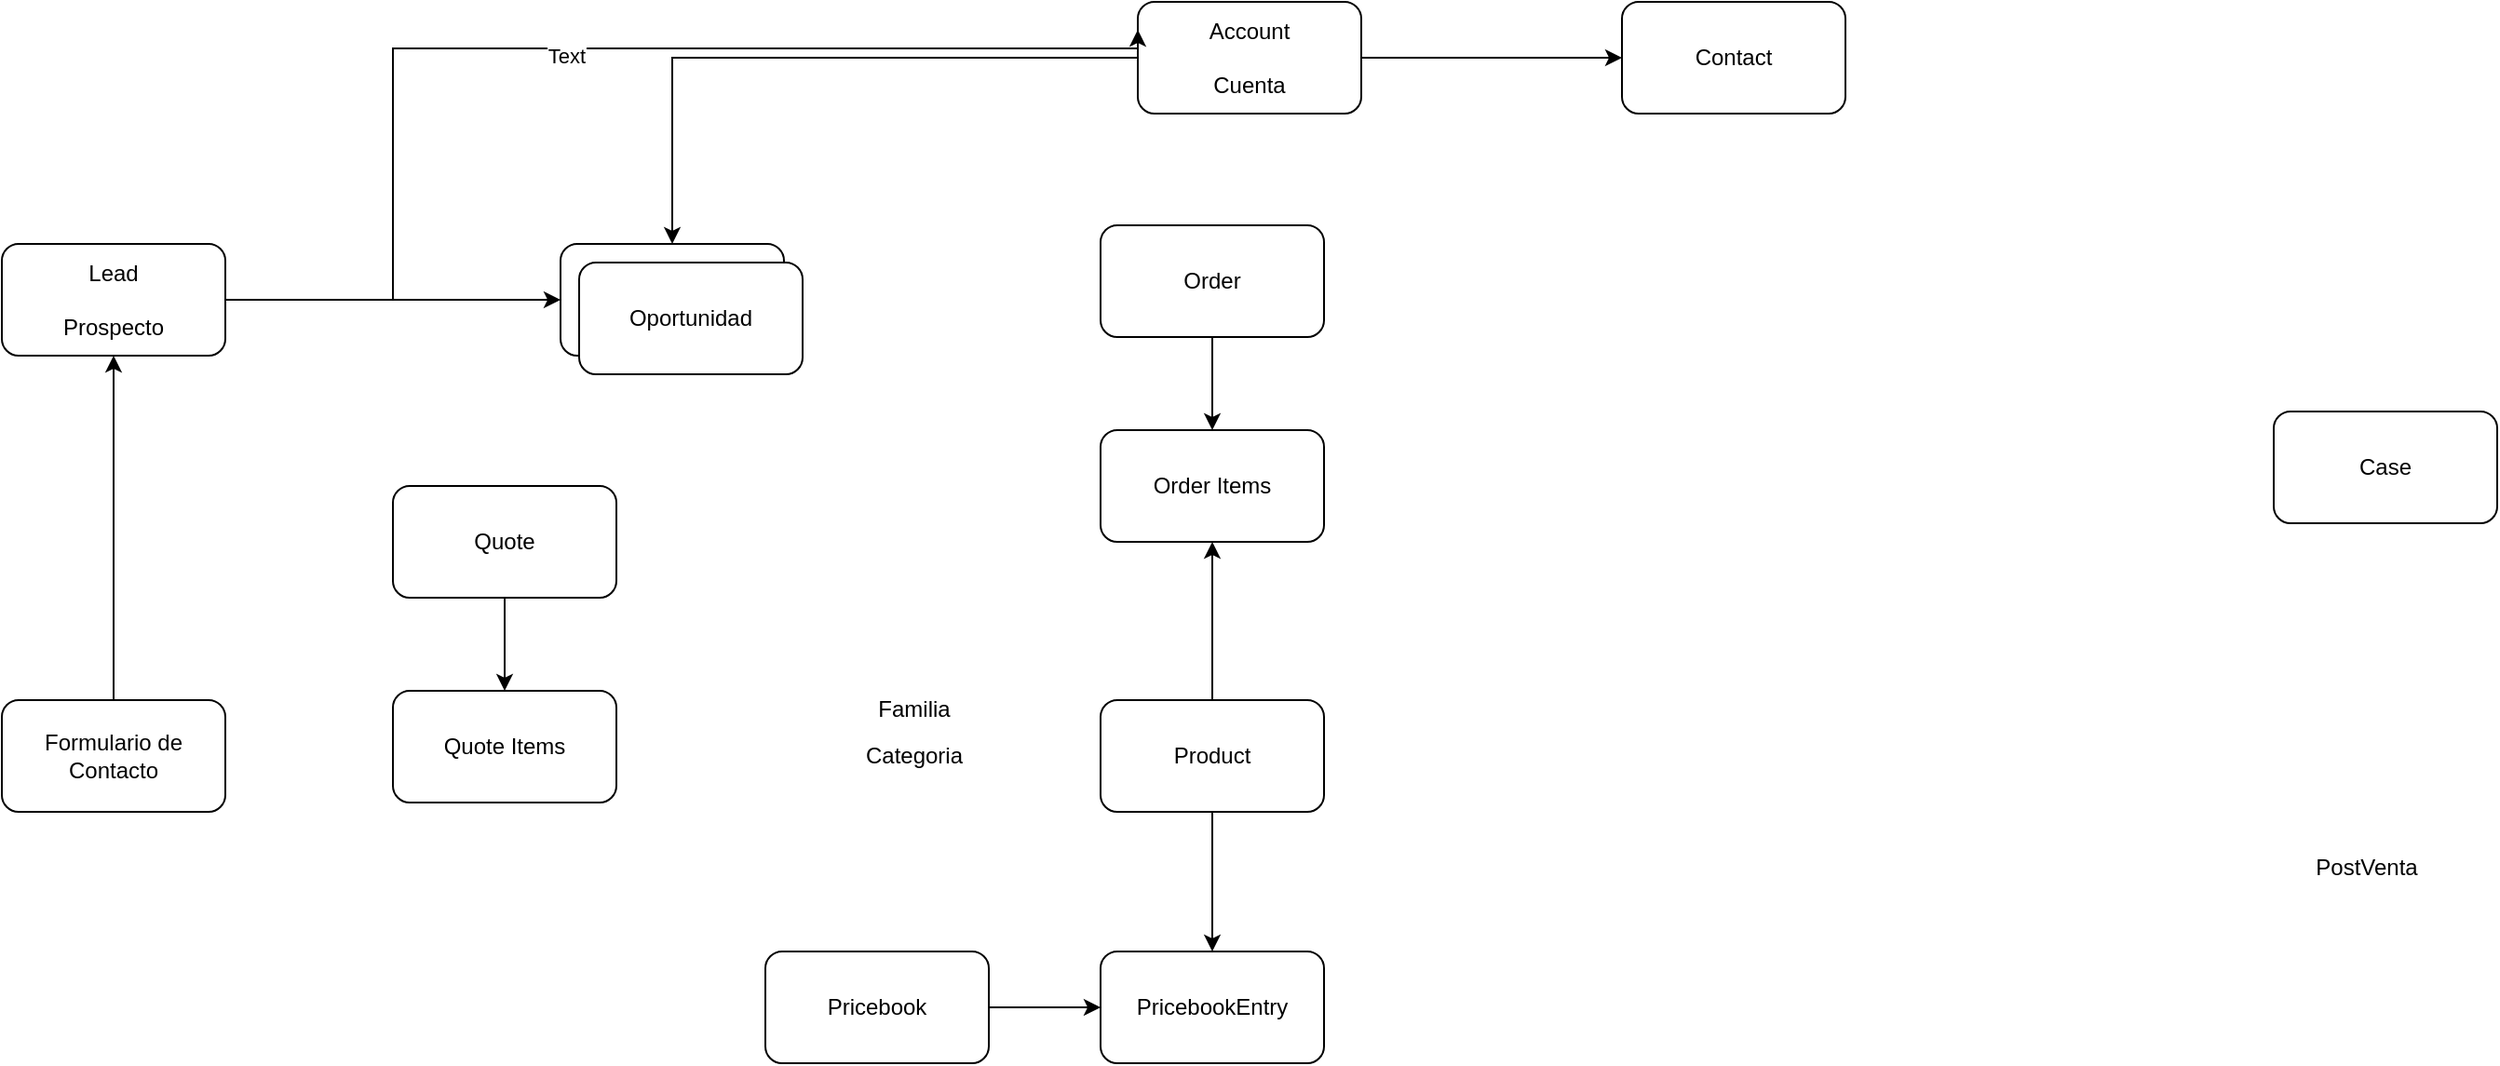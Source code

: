 <mxfile version="24.0.4" type="device" pages="2">
  <diagram name="Página-1" id="sfqkgukgF_7-WQ9TJyrs">
    <mxGraphModel dx="1778" dy="483" grid="1" gridSize="10" guides="1" tooltips="1" connect="1" arrows="1" fold="1" page="1" pageScale="1" pageWidth="827" pageHeight="1169" math="0" shadow="0">
      <root>
        <mxCell id="0" />
        <mxCell id="1" parent="0" />
        <mxCell id="iU9K0r4vA2b6dFg2bAvG-20" style="edgeStyle=orthogonalEdgeStyle;rounded=0;orthogonalLoop=1;jettySize=auto;html=1;" edge="1" parent="1" source="iU9K0r4vA2b6dFg2bAvG-3" target="iU9K0r4vA2b6dFg2bAvG-12">
          <mxGeometry relative="1" as="geometry" />
        </mxCell>
        <mxCell id="iU9K0r4vA2b6dFg2bAvG-21" style="edgeStyle=orthogonalEdgeStyle;rounded=0;orthogonalLoop=1;jettySize=auto;html=1;" edge="1" parent="1" source="iU9K0r4vA2b6dFg2bAvG-3" target="iU9K0r4vA2b6dFg2bAvG-4">
          <mxGeometry relative="1" as="geometry" />
        </mxCell>
        <mxCell id="iU9K0r4vA2b6dFg2bAvG-3" value="Account&lt;br&gt;&lt;br&gt;Cuenta" style="rounded=1;whiteSpace=wrap;html=1;" vertex="1" parent="1">
          <mxGeometry x="160" y="60" width="120" height="60" as="geometry" />
        </mxCell>
        <mxCell id="iU9K0r4vA2b6dFg2bAvG-4" value="Contact" style="rounded=1;whiteSpace=wrap;html=1;" vertex="1" parent="1">
          <mxGeometry x="420" y="60" width="120" height="60" as="geometry" />
        </mxCell>
        <mxCell id="iU9K0r4vA2b6dFg2bAvG-5" value="Case" style="rounded=1;whiteSpace=wrap;html=1;" vertex="1" parent="1">
          <mxGeometry x="770" y="280" width="120" height="60" as="geometry" />
        </mxCell>
        <mxCell id="iU9K0r4vA2b6dFg2bAvG-7" value="Order Items" style="rounded=1;whiteSpace=wrap;html=1;" vertex="1" parent="1">
          <mxGeometry x="140" y="290" width="120" height="60" as="geometry" />
        </mxCell>
        <mxCell id="iU9K0r4vA2b6dFg2bAvG-8" value="Familia" style="text;html=1;align=center;verticalAlign=middle;whiteSpace=wrap;rounded=0;" vertex="1" parent="1">
          <mxGeometry x="10" y="425" width="60" height="30" as="geometry" />
        </mxCell>
        <mxCell id="iU9K0r4vA2b6dFg2bAvG-9" value="PostVenta" style="text;html=1;align=center;verticalAlign=middle;whiteSpace=wrap;rounded=0;" vertex="1" parent="1">
          <mxGeometry x="790" y="510" width="60" height="30" as="geometry" />
        </mxCell>
        <mxCell id="iU9K0r4vA2b6dFg2bAvG-14" style="edgeStyle=orthogonalEdgeStyle;rounded=0;orthogonalLoop=1;jettySize=auto;html=1;" edge="1" parent="1" source="iU9K0r4vA2b6dFg2bAvG-11" target="iU9K0r4vA2b6dFg2bAvG-12">
          <mxGeometry relative="1" as="geometry" />
        </mxCell>
        <mxCell id="iU9K0r4vA2b6dFg2bAvG-18" style="edgeStyle=orthogonalEdgeStyle;rounded=0;orthogonalLoop=1;jettySize=auto;html=1;entryX=0;entryY=0.25;entryDx=0;entryDy=0;" edge="1" parent="1" source="iU9K0r4vA2b6dFg2bAvG-11" target="iU9K0r4vA2b6dFg2bAvG-3">
          <mxGeometry relative="1" as="geometry">
            <Array as="points">
              <mxPoint x="-240" y="220" />
              <mxPoint x="-240" y="85" />
            </Array>
          </mxGeometry>
        </mxCell>
        <mxCell id="iU9K0r4vA2b6dFg2bAvG-19" value="Text" style="edgeLabel;html=1;align=center;verticalAlign=middle;resizable=0;points=[];" vertex="1" connectable="0" parent="iU9K0r4vA2b6dFg2bAvG-18">
          <mxGeometry x="0.001" y="-4" relative="1" as="geometry">
            <mxPoint as="offset" />
          </mxGeometry>
        </mxCell>
        <mxCell id="iU9K0r4vA2b6dFg2bAvG-11" value="Lead&lt;br&gt;&lt;br&gt;Prospecto" style="rounded=1;whiteSpace=wrap;html=1;" vertex="1" parent="1">
          <mxGeometry x="-450" y="190" width="120" height="60" as="geometry" />
        </mxCell>
        <mxCell id="iU9K0r4vA2b6dFg2bAvG-12" value="Oportunidad" style="rounded=1;whiteSpace=wrap;html=1;" vertex="1" parent="1">
          <mxGeometry x="-150" y="190" width="120" height="60" as="geometry" />
        </mxCell>
        <mxCell id="iU9K0r4vA2b6dFg2bAvG-17" style="edgeStyle=orthogonalEdgeStyle;rounded=0;orthogonalLoop=1;jettySize=auto;html=1;" edge="1" parent="1" source="iU9K0r4vA2b6dFg2bAvG-16" target="iU9K0r4vA2b6dFg2bAvG-11">
          <mxGeometry relative="1" as="geometry" />
        </mxCell>
        <mxCell id="iU9K0r4vA2b6dFg2bAvG-16" value="Formulario de Contacto" style="rounded=1;whiteSpace=wrap;html=1;" vertex="1" parent="1">
          <mxGeometry x="-450" y="435" width="120" height="60" as="geometry" />
        </mxCell>
        <mxCell id="iU9K0r4vA2b6dFg2bAvG-26" style="edgeStyle=orthogonalEdgeStyle;rounded=0;orthogonalLoop=1;jettySize=auto;html=1;" edge="1" parent="1" source="iU9K0r4vA2b6dFg2bAvG-23" target="iU9K0r4vA2b6dFg2bAvG-7">
          <mxGeometry relative="1" as="geometry" />
        </mxCell>
        <mxCell id="iU9K0r4vA2b6dFg2bAvG-23" value="Order" style="rounded=1;whiteSpace=wrap;html=1;" vertex="1" parent="1">
          <mxGeometry x="140" y="180" width="120" height="60" as="geometry" />
        </mxCell>
        <mxCell id="iU9K0r4vA2b6dFg2bAvG-24" value="Oportunidad" style="rounded=1;whiteSpace=wrap;html=1;" vertex="1" parent="1">
          <mxGeometry x="-140" y="200" width="120" height="60" as="geometry" />
        </mxCell>
        <mxCell id="iU9K0r4vA2b6dFg2bAvG-27" style="edgeStyle=orthogonalEdgeStyle;rounded=0;orthogonalLoop=1;jettySize=auto;html=1;" edge="1" parent="1" source="iU9K0r4vA2b6dFg2bAvG-25" target="iU9K0r4vA2b6dFg2bAvG-7">
          <mxGeometry relative="1" as="geometry" />
        </mxCell>
        <mxCell id="YGT46vRzzjr9iY_rP2uN-2" style="edgeStyle=orthogonalEdgeStyle;rounded=0;orthogonalLoop=1;jettySize=auto;html=1;" edge="1" parent="1" source="iU9K0r4vA2b6dFg2bAvG-25" target="GXU8a2Y1dFOYy96fQHGV-2">
          <mxGeometry relative="1" as="geometry" />
        </mxCell>
        <mxCell id="iU9K0r4vA2b6dFg2bAvG-25" value="Product" style="rounded=1;whiteSpace=wrap;html=1;" vertex="1" parent="1">
          <mxGeometry x="140" y="435" width="120" height="60" as="geometry" />
        </mxCell>
        <mxCell id="iU9K0r4vA2b6dFg2bAvG-33" value="Categoria" style="text;html=1;align=center;verticalAlign=middle;whiteSpace=wrap;rounded=0;" vertex="1" parent="1">
          <mxGeometry x="10" y="450" width="60" height="30" as="geometry" />
        </mxCell>
        <mxCell id="YGT46vRzzjr9iY_rP2uN-1" style="edgeStyle=orthogonalEdgeStyle;rounded=0;orthogonalLoop=1;jettySize=auto;html=1;" edge="1" parent="1" source="GXU8a2Y1dFOYy96fQHGV-1" target="GXU8a2Y1dFOYy96fQHGV-2">
          <mxGeometry relative="1" as="geometry" />
        </mxCell>
        <mxCell id="GXU8a2Y1dFOYy96fQHGV-1" value="Pricebook" style="rounded=1;whiteSpace=wrap;html=1;" vertex="1" parent="1">
          <mxGeometry x="-40" y="570" width="120" height="60" as="geometry" />
        </mxCell>
        <mxCell id="GXU8a2Y1dFOYy96fQHGV-2" value="PricebookEntry" style="rounded=1;whiteSpace=wrap;html=1;" vertex="1" parent="1">
          <mxGeometry x="140" y="570" width="120" height="60" as="geometry" />
        </mxCell>
        <mxCell id="iWQR3gZ7K_EkZWWeZcXI-1" value="Quote Items" style="rounded=1;whiteSpace=wrap;html=1;" vertex="1" parent="1">
          <mxGeometry x="-240" y="430" width="120" height="60" as="geometry" />
        </mxCell>
        <mxCell id="iWQR3gZ7K_EkZWWeZcXI-3" style="edgeStyle=orthogonalEdgeStyle;rounded=0;orthogonalLoop=1;jettySize=auto;html=1;" edge="1" parent="1" source="iWQR3gZ7K_EkZWWeZcXI-2" target="iWQR3gZ7K_EkZWWeZcXI-1">
          <mxGeometry relative="1" as="geometry" />
        </mxCell>
        <mxCell id="iWQR3gZ7K_EkZWWeZcXI-2" value="Quote" style="rounded=1;whiteSpace=wrap;html=1;" vertex="1" parent="1">
          <mxGeometry x="-240" y="320" width="120" height="60" as="geometry" />
        </mxCell>
      </root>
    </mxGraphModel>
  </diagram>
  <diagram id="jC3oyGQcQsndlGBW4fLc" name="Página-2">
    <mxGraphModel dx="1046" dy="531" grid="1" gridSize="10" guides="1" tooltips="1" connect="1" arrows="1" fold="1" page="1" pageScale="1" pageWidth="827" pageHeight="1169" math="0" shadow="0">
      <root>
        <mxCell id="0" />
        <mxCell id="1" parent="0" />
        <mxCell id="gmmeZlWlDbS3YGfzvS8l-1" value="View" style="rounded=1;whiteSpace=wrap;html=1;" vertex="1" parent="1">
          <mxGeometry x="100" y="180" width="120" height="60" as="geometry" />
        </mxCell>
        <mxCell id="gmmeZlWlDbS3YGfzvS8l-2" value="Año" style="rounded=1;whiteSpace=wrap;html=1;" vertex="1" parent="1">
          <mxGeometry x="340" y="600" width="120" height="40" as="geometry" />
        </mxCell>
        <mxCell id="gmmeZlWlDbS3YGfzvS8l-3" value="" style="rounded=1;whiteSpace=wrap;html=1;" vertex="1" parent="1">
          <mxGeometry x="380" y="720" width="120" height="60" as="geometry" />
        </mxCell>
        <mxCell id="gmmeZlWlDbS3YGfzvS8l-7" value="Traduccion" style="text;html=1;align=center;verticalAlign=middle;whiteSpace=wrap;rounded=0;" vertex="1" parent="1">
          <mxGeometry x="320" y="180" width="60" height="30" as="geometry" />
        </mxCell>
        <mxCell id="gmmeZlWlDbS3YGfzvS8l-8" value="Geolocalizacioln" style="text;html=1;align=center;verticalAlign=middle;whiteSpace=wrap;rounded=0;" vertex="1" parent="1">
          <mxGeometry x="500" y="180" width="60" height="30" as="geometry" />
        </mxCell>
        <mxCell id="Q80-ReTENA_5DlWcfF1L-1" value="Familia" style="rounded=1;whiteSpace=wrap;html=1;" vertex="1" parent="1">
          <mxGeometry x="340" y="300" width="120" height="40" as="geometry" />
        </mxCell>
        <mxCell id="Q80-ReTENA_5DlWcfF1L-2" value="Marcas" style="rounded=1;whiteSpace=wrap;html=1;" vertex="1" parent="1">
          <mxGeometry x="340" y="360" width="120" height="40" as="geometry" />
        </mxCell>
        <mxCell id="Q80-ReTENA_5DlWcfF1L-3" value="Version" style="rounded=1;whiteSpace=wrap;html=1;" vertex="1" parent="1">
          <mxGeometry x="340" y="480" width="120" height="40" as="geometry" />
        </mxCell>
        <mxCell id="Q80-ReTENA_5DlWcfF1L-4" value="Segmento" style="rounded=1;whiteSpace=wrap;html=1;" vertex="1" parent="1">
          <mxGeometry x="90" y="500" width="120" height="40" as="geometry" />
        </mxCell>
        <mxCell id="Q80-ReTENA_5DlWcfF1L-5" value="Rango" style="rounded=1;whiteSpace=wrap;html=1;" vertex="1" parent="1">
          <mxGeometry x="340" y="540" width="120" height="40" as="geometry" />
        </mxCell>
        <mxCell id="Q80-ReTENA_5DlWcfF1L-6" value="" style="rounded=1;whiteSpace=wrap;html=1;" vertex="1" parent="1">
          <mxGeometry x="510" y="300" width="100" height="60" as="geometry" />
        </mxCell>
        <mxCell id="Q80-ReTENA_5DlWcfF1L-7" value="" style="rounded=1;whiteSpace=wrap;html=1;" vertex="1" parent="1">
          <mxGeometry x="640" y="300" width="100" height="60" as="geometry" />
        </mxCell>
        <mxCell id="Q80-ReTENA_5DlWcfF1L-8" value="" style="rounded=1;whiteSpace=wrap;html=1;" vertex="1" parent="1">
          <mxGeometry x="510" y="390" width="100" height="60" as="geometry" />
        </mxCell>
        <mxCell id="Q80-ReTENA_5DlWcfF1L-9" value="" style="rounded=1;whiteSpace=wrap;html=1;" vertex="1" parent="1">
          <mxGeometry x="640" y="390" width="100" height="60" as="geometry" />
        </mxCell>
        <mxCell id="q7Sb-aoo6OlQbEJqZuqE-1" value="Modelo" style="rounded=1;whiteSpace=wrap;html=1;" vertex="1" parent="1">
          <mxGeometry x="340" y="420" width="120" height="40" as="geometry" />
        </mxCell>
      </root>
    </mxGraphModel>
  </diagram>
</mxfile>
